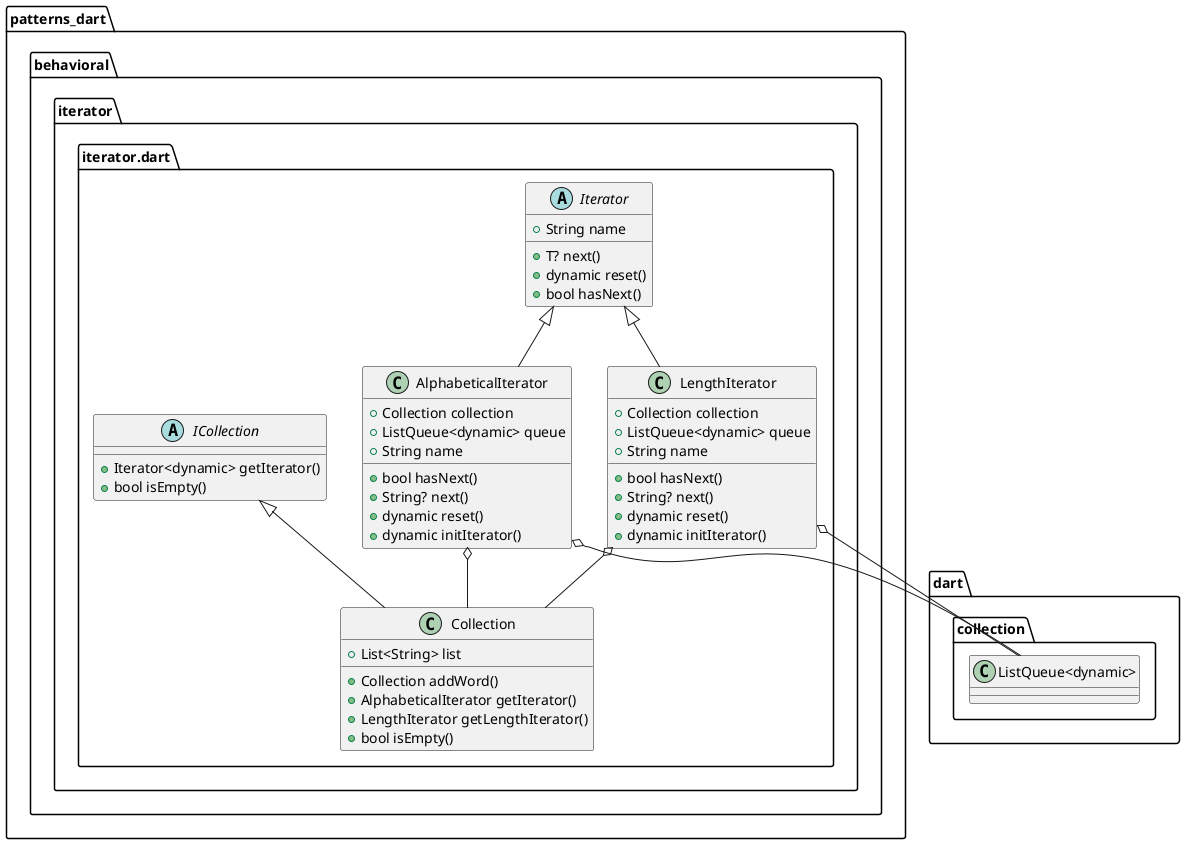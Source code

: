 @startuml
set namespaceSeparator ::

abstract class "patterns_dart::behavioral::iterator::iterator.dart::Iterator" {
  +String name
  +T? next()
  +dynamic reset()
  +bool hasNext()
}

abstract class "patterns_dart::behavioral::iterator::iterator.dart::ICollection" {
  +Iterator<dynamic> getIterator()
  +bool isEmpty()
}

class "patterns_dart::behavioral::iterator::iterator.dart::Collection" {
  +List<String> list
  +Collection addWord()
  +AlphabeticalIterator getIterator()
  +LengthIterator getLengthIterator()
  +bool isEmpty()
}

"patterns_dart::behavioral::iterator::iterator.dart::ICollection" <|-- "patterns_dart::behavioral::iterator::iterator.dart::Collection"

class "patterns_dart::behavioral::iterator::iterator.dart::AlphabeticalIterator" {
  +Collection collection
  +ListQueue<dynamic> queue
  +String name
  +bool hasNext()
  +String? next()
  +dynamic reset()
  +dynamic initIterator()
}

"patterns_dart::behavioral::iterator::iterator.dart::AlphabeticalIterator" o-- "patterns_dart::behavioral::iterator::iterator.dart::Collection"
"patterns_dart::behavioral::iterator::iterator.dart::AlphabeticalIterator" o-- "dart::collection::ListQueue<dynamic>"      
"patterns_dart::behavioral::iterator::iterator.dart::Iterator" <|-- "patterns_dart::behavioral::iterator::iterator.dart::AlphabeticalIterator"

class "patterns_dart::behavioral::iterator::iterator.dart::LengthIterator" {
  +Collection collection
  +ListQueue<dynamic> queue
  +String name
  +bool hasNext()
  +String? next()
  +dynamic reset()
  +dynamic initIterator()
}

"patterns_dart::behavioral::iterator::iterator.dart::LengthIterator" o-- "patterns_dart::behavioral::iterator::iterator.dart::Collection"
"patterns_dart::behavioral::iterator::iterator.dart::LengthIterator" o-- "dart::collection::ListQueue<dynamic>"
"patterns_dart::behavioral::iterator::iterator.dart::Iterator" <|-- "patterns_dart::behavioral::iterator::iterator.dart::LengthIterator"


@enduml